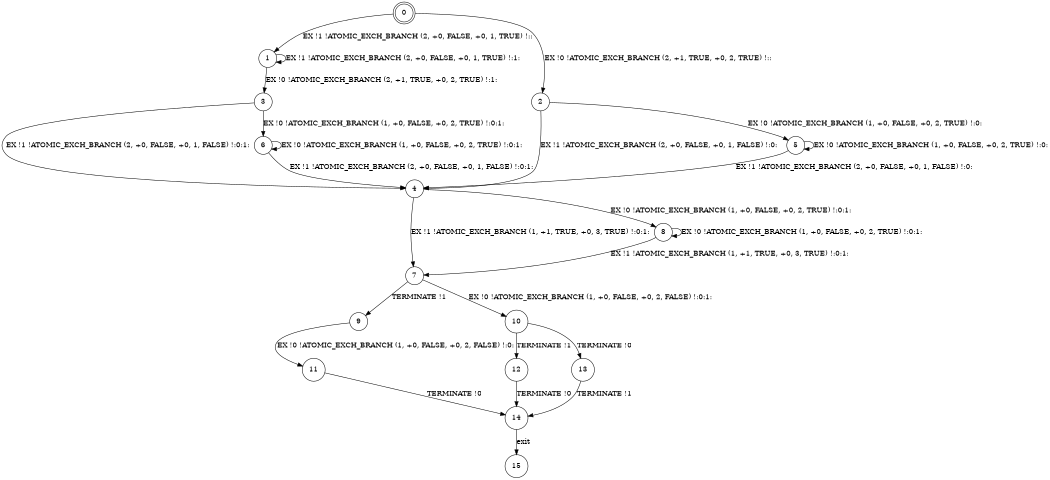 digraph BCG {
size = "7, 10.5";
center = TRUE;
node [shape = circle];
0 [peripheries = 2];
0 -> 1 [label = "EX !1 !ATOMIC_EXCH_BRANCH (2, +0, FALSE, +0, 1, TRUE) !::"];
0 -> 2 [label = "EX !0 !ATOMIC_EXCH_BRANCH (2, +1, TRUE, +0, 2, TRUE) !::"];
1 -> 3 [label = "EX !0 !ATOMIC_EXCH_BRANCH (2, +1, TRUE, +0, 2, TRUE) !:1:"];
1 -> 1 [label = "EX !1 !ATOMIC_EXCH_BRANCH (2, +0, FALSE, +0, 1, TRUE) !:1:"];
2 -> 4 [label = "EX !1 !ATOMIC_EXCH_BRANCH (2, +0, FALSE, +0, 1, FALSE) !:0:"];
2 -> 5 [label = "EX !0 !ATOMIC_EXCH_BRANCH (1, +0, FALSE, +0, 2, TRUE) !:0:"];
3 -> 4 [label = "EX !1 !ATOMIC_EXCH_BRANCH (2, +0, FALSE, +0, 1, FALSE) !:0:1:"];
3 -> 6 [label = "EX !0 !ATOMIC_EXCH_BRANCH (1, +0, FALSE, +0, 2, TRUE) !:0:1:"];
4 -> 7 [label = "EX !1 !ATOMIC_EXCH_BRANCH (1, +1, TRUE, +0, 3, TRUE) !:0:1:"];
4 -> 8 [label = "EX !0 !ATOMIC_EXCH_BRANCH (1, +0, FALSE, +0, 2, TRUE) !:0:1:"];
5 -> 4 [label = "EX !1 !ATOMIC_EXCH_BRANCH (2, +0, FALSE, +0, 1, FALSE) !:0:"];
5 -> 5 [label = "EX !0 !ATOMIC_EXCH_BRANCH (1, +0, FALSE, +0, 2, TRUE) !:0:"];
6 -> 4 [label = "EX !1 !ATOMIC_EXCH_BRANCH (2, +0, FALSE, +0, 1, FALSE) !:0:1:"];
6 -> 6 [label = "EX !0 !ATOMIC_EXCH_BRANCH (1, +0, FALSE, +0, 2, TRUE) !:0:1:"];
7 -> 9 [label = "TERMINATE !1"];
7 -> 10 [label = "EX !0 !ATOMIC_EXCH_BRANCH (1, +0, FALSE, +0, 2, FALSE) !:0:1:"];
8 -> 7 [label = "EX !1 !ATOMIC_EXCH_BRANCH (1, +1, TRUE, +0, 3, TRUE) !:0:1:"];
8 -> 8 [label = "EX !0 !ATOMIC_EXCH_BRANCH (1, +0, FALSE, +0, 2, TRUE) !:0:1:"];
9 -> 11 [label = "EX !0 !ATOMIC_EXCH_BRANCH (1, +0, FALSE, +0, 2, FALSE) !:0:"];
10 -> 12 [label = "TERMINATE !1"];
10 -> 13 [label = "TERMINATE !0"];
11 -> 14 [label = "TERMINATE !0"];
12 -> 14 [label = "TERMINATE !0"];
13 -> 14 [label = "TERMINATE !1"];
14 -> 15 [label = "exit"];
}
